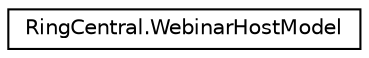 digraph "Graphical Class Hierarchy"
{
 // LATEX_PDF_SIZE
  edge [fontname="Helvetica",fontsize="10",labelfontname="Helvetica",labelfontsize="10"];
  node [fontname="Helvetica",fontsize="10",shape=record];
  rankdir="LR";
  Node0 [label="RingCentral.WebinarHostModel",height=0.2,width=0.4,color="black", fillcolor="white", style="filled",URL="$classRingCentral_1_1WebinarHostModel.html",tooltip=" "];
}
